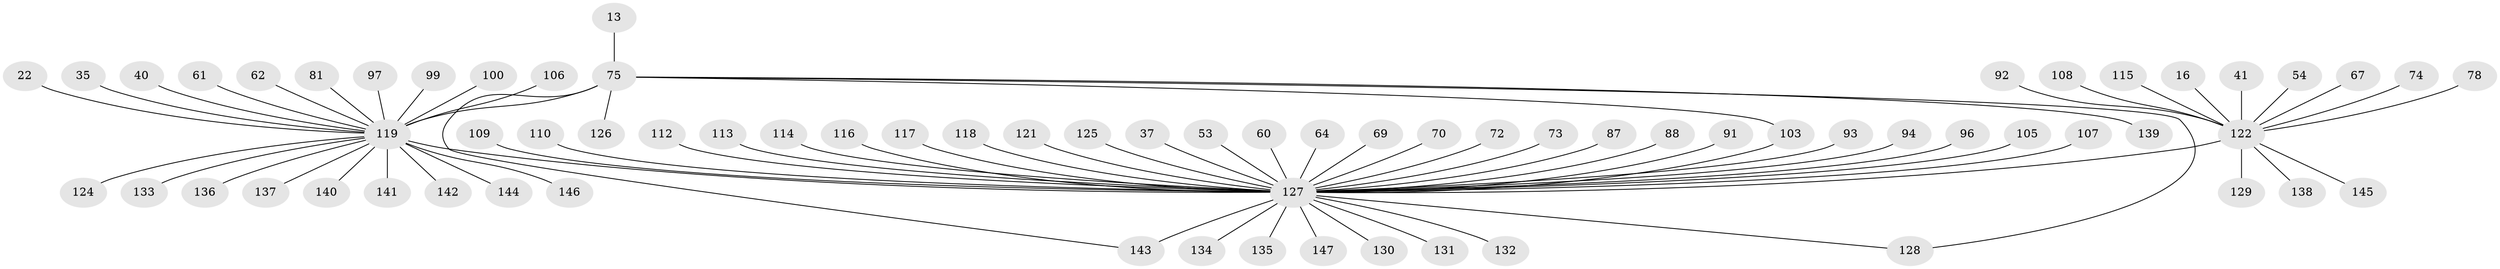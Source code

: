 // original degree distribution, {3: 0.08163265306122448, 18: 0.006802721088435374, 2: 0.17687074829931973, 13: 0.006802721088435374, 4: 0.047619047619047616, 8: 0.027210884353741496, 14: 0.006802721088435374, 6: 0.027210884353741496, 1: 0.5510204081632653, 11: 0.006802721088435374, 12: 0.006802721088435374, 5: 0.04081632653061224, 10: 0.006802721088435374, 7: 0.006802721088435374}
// Generated by graph-tools (version 1.1) at 2025/47/03/09/25 04:47:24]
// undirected, 73 vertices, 75 edges
graph export_dot {
graph [start="1"]
  node [color=gray90,style=filled];
  13;
  16;
  22;
  35;
  37;
  40;
  41;
  53 [super="+50"];
  54;
  60;
  61;
  62;
  64;
  67;
  69;
  70;
  72;
  73;
  74;
  75 [super="+65+10"];
  78;
  81;
  87 [super="+28"];
  88;
  91;
  92;
  93;
  94;
  96 [super="+39"];
  97;
  99;
  100 [super="+86"];
  103;
  105 [super="+63"];
  106;
  107 [super="+84"];
  108;
  109;
  110;
  112 [super="+29"];
  113;
  114;
  115;
  116 [super="+101"];
  117 [super="+55"];
  118;
  119 [super="+20+57+111+14"];
  121;
  122 [super="+52+59+90+31"];
  124;
  125 [super="+33"];
  126;
  127 [super="+102+49+19+104"];
  128 [super="+123"];
  129;
  130 [super="+79"];
  131;
  132;
  133;
  134;
  135;
  136;
  137 [super="+24"];
  138;
  139;
  140;
  141;
  142;
  143 [super="+66+76+120"];
  144;
  145;
  146;
  147;
  13 -- 75;
  16 -- 122;
  22 -- 119;
  35 -- 119;
  37 -- 127;
  40 -- 119;
  41 -- 122;
  53 -- 127;
  54 -- 122;
  60 -- 127;
  61 -- 119;
  62 -- 119;
  64 -- 127;
  67 -- 122;
  69 -- 127;
  70 -- 127;
  72 -- 127;
  73 -- 127 [weight=2];
  74 -- 122;
  75 -- 103;
  75 -- 139;
  75 -- 128;
  75 -- 126;
  75 -- 119 [weight=5];
  75 -- 143;
  78 -- 122;
  81 -- 119;
  87 -- 127;
  88 -- 127;
  91 -- 127;
  92 -- 122;
  93 -- 127;
  94 -- 127;
  96 -- 127;
  97 -- 119;
  99 -- 119;
  100 -- 119;
  103 -- 127;
  105 -- 127;
  106 -- 119;
  107 -- 127;
  108 -- 122;
  109 -- 127;
  110 -- 127;
  112 -- 127;
  113 -- 127;
  114 -- 127;
  115 -- 122;
  116 -- 127;
  117 -- 127;
  118 -- 127;
  119 -- 141 [weight=3];
  119 -- 133;
  119 -- 140;
  119 -- 124;
  119 -- 127 [weight=14];
  119 -- 136;
  119 -- 137;
  119 -- 142;
  119 -- 144;
  119 -- 146;
  121 -- 127;
  122 -- 129;
  122 -- 138;
  122 -- 145;
  122 -- 127 [weight=13];
  125 -- 127 [weight=2];
  127 -- 131;
  127 -- 132;
  127 -- 147;
  127 -- 143 [weight=2];
  127 -- 130;
  127 -- 128;
  127 -- 134 [weight=2];
  127 -- 135;
}
